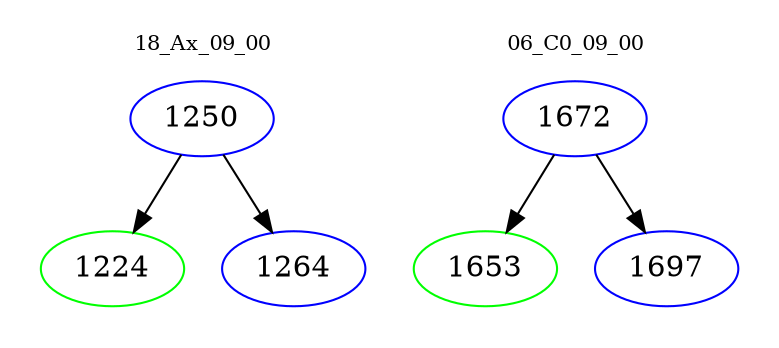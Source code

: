 digraph{
subgraph cluster_0 {
color = white
label = "18_Ax_09_00";
fontsize=10;
T0_1250 [label="1250", color="blue"]
T0_1250 -> T0_1224 [color="black"]
T0_1224 [label="1224", color="green"]
T0_1250 -> T0_1264 [color="black"]
T0_1264 [label="1264", color="blue"]
}
subgraph cluster_1 {
color = white
label = "06_C0_09_00";
fontsize=10;
T1_1672 [label="1672", color="blue"]
T1_1672 -> T1_1653 [color="black"]
T1_1653 [label="1653", color="green"]
T1_1672 -> T1_1697 [color="black"]
T1_1697 [label="1697", color="blue"]
}
}

